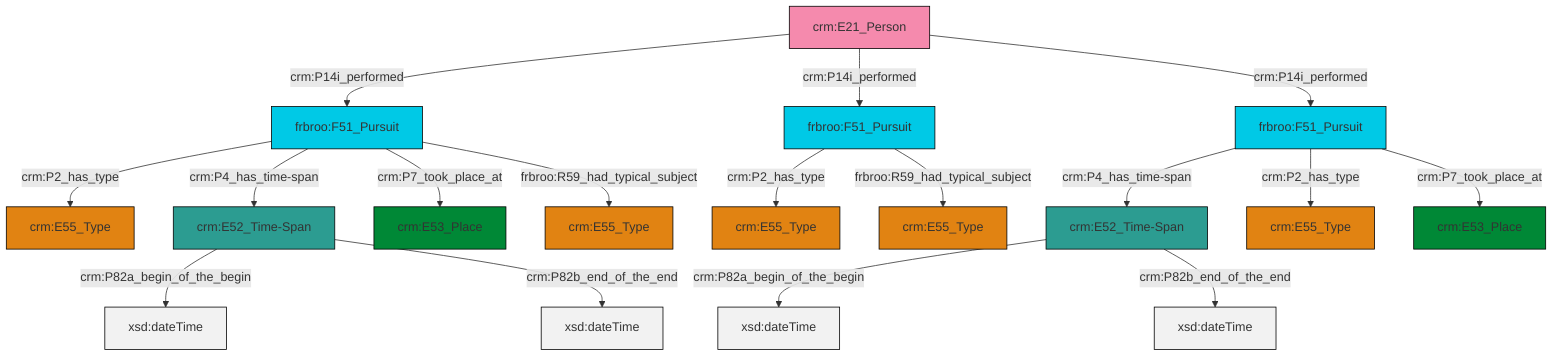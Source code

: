 graph TD
classDef Literal fill:#f2f2f2,stroke:#000000;
classDef CRM_Entity fill:#FFFFFF,stroke:#000000;
classDef Temporal_Entity fill:#00C9E6, stroke:#000000;
classDef Type fill:#E18312, stroke:#000000;
classDef Time-Span fill:#2C9C91, stroke:#000000;
classDef Appellation fill:#FFEB7F, stroke:#000000;
classDef Place fill:#008836, stroke:#000000;
classDef Persistent_Item fill:#B266B2, stroke:#000000;
classDef Conceptual_Object fill:#FFD700, stroke:#000000;
classDef Physical_Thing fill:#D2B48C, stroke:#000000;
classDef Actor fill:#f58aad, stroke:#000000;
classDef PC_Classes fill:#4ce600, stroke:#000000;
classDef Multi fill:#cccccc,stroke:#000000;

2["crm:E52_Time-Span"]:::Time-Span -->|crm:P82a_begin_of_the_begin| 3[xsd:dateTime]:::Literal
6["frbroo:F51_Pursuit"]:::Temporal_Entity -->|crm:P7_took_place_at| 4["crm:E53_Place"]:::Place
7["crm:E21_Person"]:::Actor -->|crm:P14i_performed| 8["frbroo:F51_Pursuit"]:::Temporal_Entity
7["crm:E21_Person"]:::Actor -->|crm:P14i_performed| 6["frbroo:F51_Pursuit"]:::Temporal_Entity
8["frbroo:F51_Pursuit"]:::Temporal_Entity -->|frbroo:R59_had_typical_subject| 13["crm:E55_Type"]:::Type
6["frbroo:F51_Pursuit"]:::Temporal_Entity -->|frbroo:R59_had_typical_subject| 9["crm:E55_Type"]:::Type
16["crm:E52_Time-Span"]:::Time-Span -->|crm:P82a_begin_of_the_begin| 17[xsd:dateTime]:::Literal
6["frbroo:F51_Pursuit"]:::Temporal_Entity -->|crm:P4_has_time-span| 2["crm:E52_Time-Span"]:::Time-Span
2["crm:E52_Time-Span"]:::Time-Span -->|crm:P82b_end_of_the_end| 23[xsd:dateTime]:::Literal
8["frbroo:F51_Pursuit"]:::Temporal_Entity -->|crm:P2_has_type| 11["crm:E55_Type"]:::Type
19["frbroo:F51_Pursuit"]:::Temporal_Entity -->|crm:P2_has_type| 24["crm:E55_Type"]:::Type
6["frbroo:F51_Pursuit"]:::Temporal_Entity -->|crm:P2_has_type| 0["crm:E55_Type"]:::Type
19["frbroo:F51_Pursuit"]:::Temporal_Entity -->|crm:P7_took_place_at| 25["crm:E53_Place"]:::Place
19["frbroo:F51_Pursuit"]:::Temporal_Entity -->|crm:P4_has_time-span| 16["crm:E52_Time-Span"]:::Time-Span
7["crm:E21_Person"]:::Actor -->|crm:P14i_performed| 19["frbroo:F51_Pursuit"]:::Temporal_Entity
16["crm:E52_Time-Span"]:::Time-Span -->|crm:P82b_end_of_the_end| 30[xsd:dateTime]:::Literal